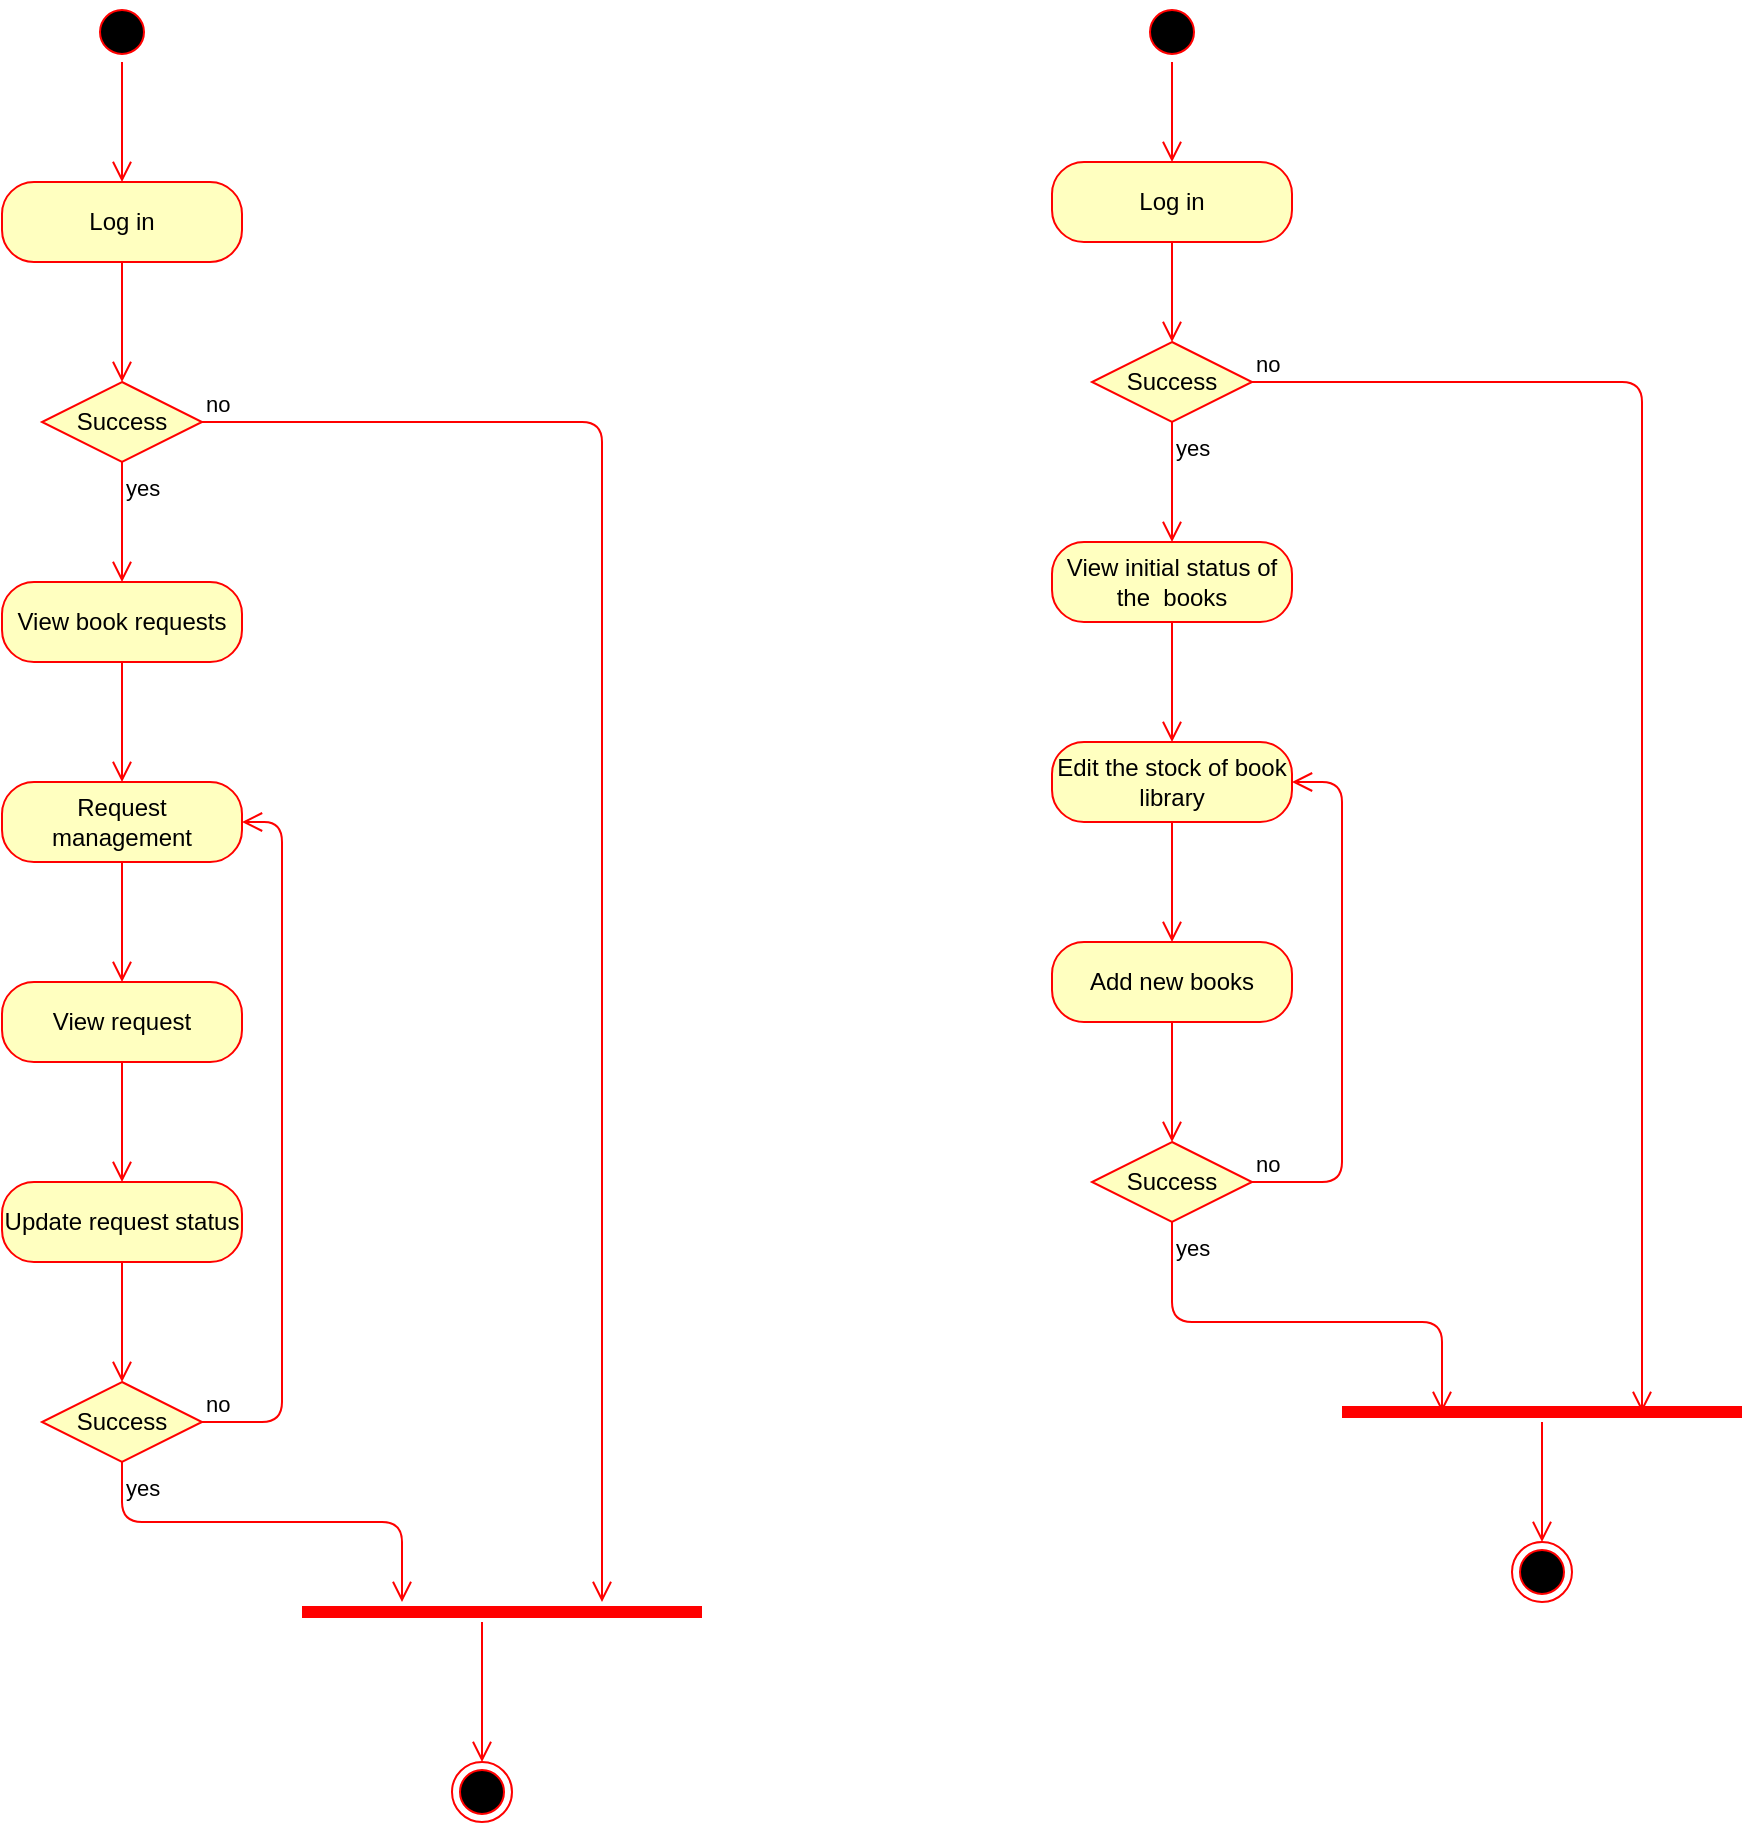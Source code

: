 <mxfile version="14.5.1" type="device"><diagram id="-wxe3TvTvSU7tkl0ibhX" name="Page-1"><mxGraphModel dx="1086" dy="816" grid="1" gridSize="10" guides="1" tooltips="1" connect="1" arrows="1" fold="1" page="1" pageScale="1" pageWidth="1169" pageHeight="827" math="0" shadow="0"><root><mxCell id="0"/><mxCell id="1" parent="0"/><mxCell id="KdkJ446dZiYa1OV8EKmb-1" value="" style="ellipse;html=1;shape=startState;fillColor=#000000;strokeColor=#ff0000;" parent="1" vertex="1"><mxGeometry x="105" y="80" width="30" height="30" as="geometry"/></mxCell><mxCell id="KdkJ446dZiYa1OV8EKmb-2" value="" style="edgeStyle=orthogonalEdgeStyle;html=1;verticalAlign=bottom;endArrow=open;endSize=8;strokeColor=#ff0000;" parent="1" source="KdkJ446dZiYa1OV8EKmb-1" edge="1"><mxGeometry relative="1" as="geometry"><mxPoint x="120" y="170" as="targetPoint"/></mxGeometry></mxCell><mxCell id="KdkJ446dZiYa1OV8EKmb-3" value="Log in" style="rounded=1;whiteSpace=wrap;html=1;arcSize=40;fontColor=#000000;fillColor=#ffffc0;strokeColor=#ff0000;" parent="1" vertex="1"><mxGeometry x="60" y="170" width="120" height="40" as="geometry"/></mxCell><mxCell id="KdkJ446dZiYa1OV8EKmb-4" value="" style="edgeStyle=orthogonalEdgeStyle;html=1;verticalAlign=bottom;endArrow=open;endSize=8;strokeColor=#ff0000;" parent="1" source="KdkJ446dZiYa1OV8EKmb-3" edge="1"><mxGeometry relative="1" as="geometry"><mxPoint x="120" y="270" as="targetPoint"/></mxGeometry></mxCell><mxCell id="KdkJ446dZiYa1OV8EKmb-5" value="Success" style="rhombus;whiteSpace=wrap;html=1;fillColor=#ffffc0;strokeColor=#ff0000;" parent="1" vertex="1"><mxGeometry x="80" y="270" width="80" height="40" as="geometry"/></mxCell><mxCell id="KdkJ446dZiYa1OV8EKmb-6" value="no" style="edgeStyle=orthogonalEdgeStyle;html=1;align=left;verticalAlign=bottom;endArrow=open;endSize=8;strokeColor=#ff0000;" parent="1" source="KdkJ446dZiYa1OV8EKmb-5" edge="1"><mxGeometry x="-1" relative="1" as="geometry"><mxPoint x="360" y="880" as="targetPoint"/><Array as="points"><mxPoint x="360" y="290"/></Array></mxGeometry></mxCell><mxCell id="KdkJ446dZiYa1OV8EKmb-7" value="yes" style="edgeStyle=orthogonalEdgeStyle;html=1;align=left;verticalAlign=top;endArrow=open;endSize=8;strokeColor=#ff0000;" parent="1" source="KdkJ446dZiYa1OV8EKmb-5" edge="1"><mxGeometry x="-1" relative="1" as="geometry"><mxPoint x="120" y="370" as="targetPoint"/></mxGeometry></mxCell><mxCell id="KdkJ446dZiYa1OV8EKmb-8" value="View book requests" style="rounded=1;whiteSpace=wrap;html=1;arcSize=40;fontColor=#000000;fillColor=#ffffc0;strokeColor=#ff0000;" parent="1" vertex="1"><mxGeometry x="60" y="370" width="120" height="40" as="geometry"/></mxCell><mxCell id="KdkJ446dZiYa1OV8EKmb-9" value="" style="edgeStyle=orthogonalEdgeStyle;html=1;verticalAlign=bottom;endArrow=open;endSize=8;strokeColor=#ff0000;" parent="1" source="KdkJ446dZiYa1OV8EKmb-8" edge="1"><mxGeometry relative="1" as="geometry"><mxPoint x="120" y="470" as="targetPoint"/></mxGeometry></mxCell><mxCell id="KdkJ446dZiYa1OV8EKmb-10" value="Request management" style="rounded=1;whiteSpace=wrap;html=1;arcSize=40;fontColor=#000000;fillColor=#ffffc0;strokeColor=#ff0000;" parent="1" vertex="1"><mxGeometry x="60" y="470" width="120" height="40" as="geometry"/></mxCell><mxCell id="KdkJ446dZiYa1OV8EKmb-11" value="" style="edgeStyle=orthogonalEdgeStyle;html=1;verticalAlign=bottom;endArrow=open;endSize=8;strokeColor=#ff0000;" parent="1" source="KdkJ446dZiYa1OV8EKmb-10" edge="1"><mxGeometry relative="1" as="geometry"><mxPoint x="120" y="570" as="targetPoint"/></mxGeometry></mxCell><mxCell id="KdkJ446dZiYa1OV8EKmb-12" value="View request" style="rounded=1;whiteSpace=wrap;html=1;arcSize=40;fontColor=#000000;fillColor=#ffffc0;strokeColor=#ff0000;" parent="1" vertex="1"><mxGeometry x="60" y="570" width="120" height="40" as="geometry"/></mxCell><mxCell id="KdkJ446dZiYa1OV8EKmb-13" value="" style="edgeStyle=orthogonalEdgeStyle;html=1;verticalAlign=bottom;endArrow=open;endSize=8;strokeColor=#ff0000;" parent="1" source="KdkJ446dZiYa1OV8EKmb-12" edge="1"><mxGeometry relative="1" as="geometry"><mxPoint x="120" y="670" as="targetPoint"/></mxGeometry></mxCell><mxCell id="KdkJ446dZiYa1OV8EKmb-14" value="Update request status" style="rounded=1;whiteSpace=wrap;html=1;arcSize=40;fontColor=#000000;fillColor=#ffffc0;strokeColor=#ff0000;" parent="1" vertex="1"><mxGeometry x="60" y="670" width="120" height="40" as="geometry"/></mxCell><mxCell id="KdkJ446dZiYa1OV8EKmb-15" value="" style="edgeStyle=orthogonalEdgeStyle;html=1;verticalAlign=bottom;endArrow=open;endSize=8;strokeColor=#ff0000;" parent="1" source="KdkJ446dZiYa1OV8EKmb-14" edge="1"><mxGeometry relative="1" as="geometry"><mxPoint x="120" y="770" as="targetPoint"/></mxGeometry></mxCell><mxCell id="KdkJ446dZiYa1OV8EKmb-16" value="Success" style="rhombus;whiteSpace=wrap;html=1;fillColor=#ffffc0;strokeColor=#ff0000;" parent="1" vertex="1"><mxGeometry x="80" y="770" width="80" height="40" as="geometry"/></mxCell><mxCell id="KdkJ446dZiYa1OV8EKmb-17" value="no" style="edgeStyle=orthogonalEdgeStyle;html=1;align=left;verticalAlign=bottom;endArrow=open;endSize=8;strokeColor=#ff0000;entryX=1;entryY=0.5;entryDx=0;entryDy=0;" parent="1" source="KdkJ446dZiYa1OV8EKmb-16" target="KdkJ446dZiYa1OV8EKmb-10" edge="1"><mxGeometry x="-1" relative="1" as="geometry"><mxPoint x="260" y="790" as="targetPoint"/><Array as="points"><mxPoint x="200" y="790"/><mxPoint x="200" y="490"/></Array></mxGeometry></mxCell><mxCell id="KdkJ446dZiYa1OV8EKmb-18" value="yes" style="edgeStyle=orthogonalEdgeStyle;html=1;align=left;verticalAlign=top;endArrow=open;endSize=8;strokeColor=#ff0000;" parent="1" source="KdkJ446dZiYa1OV8EKmb-16" edge="1"><mxGeometry x="-1" relative="1" as="geometry"><mxPoint x="260" y="880" as="targetPoint"/><Array as="points"><mxPoint x="120" y="840"/><mxPoint x="260" y="840"/></Array></mxGeometry></mxCell><mxCell id="KdkJ446dZiYa1OV8EKmb-19" value="" style="shape=line;html=1;strokeWidth=6;strokeColor=#ff0000;" parent="1" vertex="1"><mxGeometry x="210" y="880" width="200" height="10" as="geometry"/></mxCell><mxCell id="KdkJ446dZiYa1OV8EKmb-20" value="" style="edgeStyle=orthogonalEdgeStyle;html=1;verticalAlign=bottom;endArrow=open;endSize=8;strokeColor=#ff0000;" parent="1" source="KdkJ446dZiYa1OV8EKmb-19" edge="1"><mxGeometry relative="1" as="geometry"><mxPoint x="300" y="960" as="targetPoint"/><Array as="points"><mxPoint x="300" y="960"/></Array></mxGeometry></mxCell><mxCell id="KdkJ446dZiYa1OV8EKmb-21" value="" style="ellipse;html=1;shape=endState;fillColor=#000000;strokeColor=#ff0000;" parent="1" vertex="1"><mxGeometry x="285" y="960" width="30" height="30" as="geometry"/></mxCell><mxCell id="KdkJ446dZiYa1OV8EKmb-24" value="" style="ellipse;html=1;shape=startState;fillColor=#000000;strokeColor=#ff0000;" parent="1" vertex="1"><mxGeometry x="630" y="80" width="30" height="30" as="geometry"/></mxCell><mxCell id="KdkJ446dZiYa1OV8EKmb-25" value="" style="edgeStyle=orthogonalEdgeStyle;html=1;verticalAlign=bottom;endArrow=open;endSize=8;strokeColor=#ff0000;" parent="1" source="KdkJ446dZiYa1OV8EKmb-24" edge="1"><mxGeometry relative="1" as="geometry"><mxPoint x="645" y="160" as="targetPoint"/><Array as="points"><mxPoint x="645" y="160"/><mxPoint x="645" y="160"/></Array></mxGeometry></mxCell><mxCell id="KdkJ446dZiYa1OV8EKmb-26" value="Log in" style="rounded=1;whiteSpace=wrap;html=1;arcSize=40;fontColor=#000000;fillColor=#ffffc0;strokeColor=#ff0000;" parent="1" vertex="1"><mxGeometry x="585" y="160" width="120" height="40" as="geometry"/></mxCell><mxCell id="KdkJ446dZiYa1OV8EKmb-27" value="" style="edgeStyle=orthogonalEdgeStyle;html=1;verticalAlign=bottom;endArrow=open;endSize=8;strokeColor=#ff0000;" parent="1" source="KdkJ446dZiYa1OV8EKmb-26" edge="1"><mxGeometry relative="1" as="geometry"><mxPoint x="645" y="250" as="targetPoint"/></mxGeometry></mxCell><mxCell id="KdkJ446dZiYa1OV8EKmb-31" value="Success" style="rhombus;whiteSpace=wrap;html=1;fillColor=#ffffc0;strokeColor=#ff0000;" parent="1" vertex="1"><mxGeometry x="605" y="250" width="80" height="40" as="geometry"/></mxCell><mxCell id="KdkJ446dZiYa1OV8EKmb-32" value="no" style="edgeStyle=orthogonalEdgeStyle;html=1;align=left;verticalAlign=bottom;endArrow=open;endSize=8;strokeColor=#ff0000;entryX=0.75;entryY=0.5;entryDx=0;entryDy=0;entryPerimeter=0;" parent="1" source="KdkJ446dZiYa1OV8EKmb-31" target="KdkJ446dZiYa1OV8EKmb-50" edge="1"><mxGeometry x="-1" relative="1" as="geometry"><mxPoint x="910" y="920" as="targetPoint"/></mxGeometry></mxCell><mxCell id="KdkJ446dZiYa1OV8EKmb-33" value="yes" style="edgeStyle=orthogonalEdgeStyle;html=1;align=left;verticalAlign=top;endArrow=open;endSize=8;strokeColor=#ff0000;" parent="1" source="KdkJ446dZiYa1OV8EKmb-31" edge="1"><mxGeometry x="-1" relative="1" as="geometry"><mxPoint x="645" y="350" as="targetPoint"/></mxGeometry></mxCell><mxCell id="KdkJ446dZiYa1OV8EKmb-34" value="View initial status of the&amp;nbsp; books" style="rounded=1;whiteSpace=wrap;html=1;arcSize=40;fontColor=#000000;fillColor=#ffffc0;strokeColor=#ff0000;" parent="1" vertex="1"><mxGeometry x="585" y="350" width="120" height="40" as="geometry"/></mxCell><mxCell id="KdkJ446dZiYa1OV8EKmb-35" value="" style="edgeStyle=orthogonalEdgeStyle;html=1;verticalAlign=bottom;endArrow=open;endSize=8;strokeColor=#ff0000;entryX=0.5;entryY=0;entryDx=0;entryDy=0;" parent="1" source="KdkJ446dZiYa1OV8EKmb-34" edge="1" target="KdkJ446dZiYa1OV8EKmb-38"><mxGeometry relative="1" as="geometry"><mxPoint x="645" y="450" as="targetPoint"/></mxGeometry></mxCell><mxCell id="KdkJ446dZiYa1OV8EKmb-38" value="Edit the stock of book library" style="rounded=1;whiteSpace=wrap;html=1;arcSize=40;fontColor=#000000;fillColor=#ffffc0;strokeColor=#ff0000;" parent="1" vertex="1"><mxGeometry x="585" y="450" width="120" height="40" as="geometry"/></mxCell><mxCell id="KdkJ446dZiYa1OV8EKmb-39" value="" style="edgeStyle=orthogonalEdgeStyle;html=1;verticalAlign=bottom;endArrow=open;endSize=8;strokeColor=#ff0000;" parent="1" source="KdkJ446dZiYa1OV8EKmb-38" edge="1"><mxGeometry relative="1" as="geometry"><mxPoint x="645" y="550" as="targetPoint"/></mxGeometry></mxCell><mxCell id="KdkJ446dZiYa1OV8EKmb-45" value="Add new books" style="rounded=1;whiteSpace=wrap;html=1;arcSize=40;fontColor=#000000;fillColor=#ffffc0;strokeColor=#ff0000;" parent="1" vertex="1"><mxGeometry x="585" y="550" width="120" height="40" as="geometry"/></mxCell><mxCell id="KdkJ446dZiYa1OV8EKmb-46" value="" style="edgeStyle=orthogonalEdgeStyle;html=1;verticalAlign=bottom;endArrow=open;endSize=8;strokeColor=#ff0000;" parent="1" source="KdkJ446dZiYa1OV8EKmb-45" edge="1"><mxGeometry relative="1" as="geometry"><mxPoint x="645" y="650" as="targetPoint"/></mxGeometry></mxCell><mxCell id="KdkJ446dZiYa1OV8EKmb-47" value="Success" style="rhombus;whiteSpace=wrap;html=1;fillColor=#ffffc0;strokeColor=#ff0000;" parent="1" vertex="1"><mxGeometry x="605" y="650" width="80" height="40" as="geometry"/></mxCell><mxCell id="KdkJ446dZiYa1OV8EKmb-48" value="no" style="edgeStyle=orthogonalEdgeStyle;html=1;align=left;verticalAlign=bottom;endArrow=open;endSize=8;strokeColor=#ff0000;entryX=1;entryY=0.5;entryDx=0;entryDy=0;" parent="1" source="KdkJ446dZiYa1OV8EKmb-47" target="KdkJ446dZiYa1OV8EKmb-38" edge="1"><mxGeometry x="-1" relative="1" as="geometry"><mxPoint x="785" y="670" as="targetPoint"/><Array as="points"><mxPoint x="730" y="670"/><mxPoint x="730" y="470"/></Array></mxGeometry></mxCell><mxCell id="KdkJ446dZiYa1OV8EKmb-49" value="yes" style="edgeStyle=orthogonalEdgeStyle;html=1;align=left;verticalAlign=top;endArrow=open;endSize=8;strokeColor=#ff0000;entryX=0.25;entryY=0.5;entryDx=0;entryDy=0;entryPerimeter=0;" parent="1" source="KdkJ446dZiYa1OV8EKmb-47" target="KdkJ446dZiYa1OV8EKmb-50" edge="1"><mxGeometry x="-1" relative="1" as="geometry"><mxPoint x="645" y="950" as="targetPoint"/><Array as="points"><mxPoint x="645" y="740"/><mxPoint x="780" y="740"/></Array></mxGeometry></mxCell><mxCell id="KdkJ446dZiYa1OV8EKmb-50" value="" style="shape=line;html=1;strokeWidth=6;strokeColor=#ff0000;" parent="1" vertex="1"><mxGeometry x="730" y="780" width="200" height="10" as="geometry"/></mxCell><mxCell id="KdkJ446dZiYa1OV8EKmb-51" value="" style="edgeStyle=orthogonalEdgeStyle;html=1;verticalAlign=bottom;endArrow=open;endSize=8;strokeColor=#ff0000;" parent="1" source="KdkJ446dZiYa1OV8EKmb-50" edge="1"><mxGeometry relative="1" as="geometry"><mxPoint x="830" y="850" as="targetPoint"/></mxGeometry></mxCell><mxCell id="KdkJ446dZiYa1OV8EKmb-52" value="" style="ellipse;html=1;shape=endState;fillColor=#000000;strokeColor=#ff0000;" parent="1" vertex="1"><mxGeometry x="815" y="850" width="30" height="30" as="geometry"/></mxCell></root></mxGraphModel></diagram></mxfile>